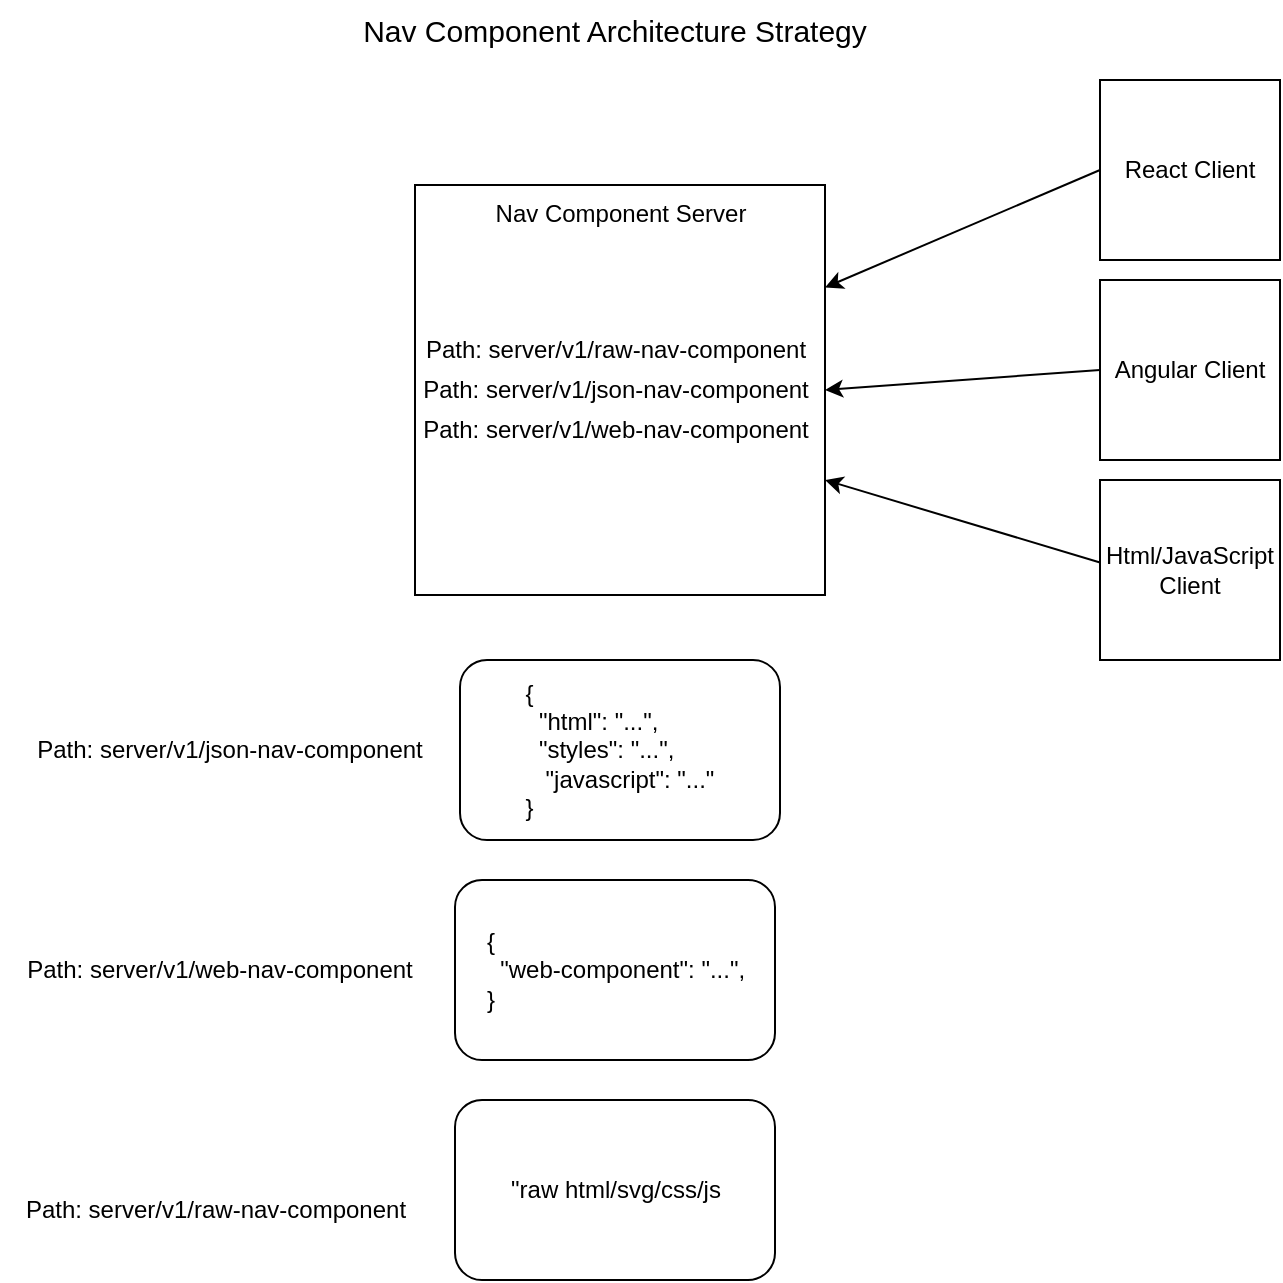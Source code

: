 <mxfile>
    <diagram id="RnvHc61XqItXA4Zbxa3o" name="Page-1">
        <mxGraphModel dx="859" dy="692" grid="0" gridSize="10" guides="1" tooltips="1" connect="1" arrows="1" fold="1" page="1" pageScale="1" pageWidth="850" pageHeight="1100" math="0" shadow="0">
            <root>
                <mxCell id="0"/>
                <mxCell id="1" parent="0"/>
                <mxCell id="2" value="Nav Component Server" style="whiteSpace=wrap;html=1;aspect=fixed;verticalAlign=top;imageHeight=24;" vertex="1" parent="1">
                    <mxGeometry x="297.5" y="112.5" width="205" height="205" as="geometry"/>
                </mxCell>
                <mxCell id="3" value="Path: server/v1/raw-nav-component" style="text;html=1;strokeColor=none;fillColor=none;align=center;verticalAlign=middle;whiteSpace=wrap;rounded=0;" vertex="1" parent="1">
                    <mxGeometry x="297.5" y="180" width="200" height="30" as="geometry"/>
                </mxCell>
                <mxCell id="4" value="Path: server/v1/web-nav-component" style="text;html=1;strokeColor=none;fillColor=none;align=center;verticalAlign=middle;whiteSpace=wrap;rounded=0;" vertex="1" parent="1">
                    <mxGeometry x="287.5" y="220" width="220" height="30" as="geometry"/>
                </mxCell>
                <mxCell id="5" value="Path: server/v1/json-nav-component" style="text;html=1;strokeColor=none;fillColor=none;align=center;verticalAlign=middle;whiteSpace=wrap;rounded=0;" vertex="1" parent="1">
                    <mxGeometry x="292.5" y="200" width="210" height="30" as="geometry"/>
                </mxCell>
                <mxCell id="6" value="React Client" style="whiteSpace=wrap;html=1;aspect=fixed;" vertex="1" parent="1">
                    <mxGeometry x="640" y="60" width="90" height="90" as="geometry"/>
                </mxCell>
                <mxCell id="7" value="Angular Client" style="whiteSpace=wrap;html=1;aspect=fixed;" vertex="1" parent="1">
                    <mxGeometry x="640" y="160" width="90" height="90" as="geometry"/>
                </mxCell>
                <mxCell id="8" value="Html/JavaScript Client" style="whiteSpace=wrap;html=1;aspect=fixed;" vertex="1" parent="1">
                    <mxGeometry x="640" y="260" width="90" height="90" as="geometry"/>
                </mxCell>
                <mxCell id="9" value="" style="endArrow=classic;html=1;exitX=0;exitY=0.5;exitDx=0;exitDy=0;entryX=1;entryY=0.25;entryDx=0;entryDy=0;" edge="1" parent="1" source="6" target="2">
                    <mxGeometry width="50" height="50" relative="1" as="geometry">
                        <mxPoint x="530" y="210" as="sourcePoint"/>
                        <mxPoint x="580" y="160" as="targetPoint"/>
                    </mxGeometry>
                </mxCell>
                <mxCell id="10" value="" style="endArrow=classic;html=1;exitX=0;exitY=0.5;exitDx=0;exitDy=0;entryX=1;entryY=0.5;entryDx=0;entryDy=0;" edge="1" parent="1" source="7" target="2">
                    <mxGeometry width="50" height="50" relative="1" as="geometry">
                        <mxPoint x="650" y="115" as="sourcePoint"/>
                        <mxPoint x="512.5" y="173.75" as="targetPoint"/>
                    </mxGeometry>
                </mxCell>
                <mxCell id="11" value="" style="endArrow=classic;html=1;exitX=0;exitY=0.5;exitDx=0;exitDy=0;entryX=1;entryY=0.25;entryDx=0;entryDy=0;" edge="1" parent="1">
                    <mxGeometry width="50" height="50" relative="1" as="geometry">
                        <mxPoint x="640" y="301.25" as="sourcePoint"/>
                        <mxPoint x="502.5" y="260" as="targetPoint"/>
                    </mxGeometry>
                </mxCell>
                <mxCell id="12" value="&lt;div style=&quot;text-align: justify&quot;&gt;&lt;span style=&quot;text-align: center&quot;&gt;{&lt;/span&gt;&lt;/div&gt;&lt;div style=&quot;text-align: justify&quot;&gt;&lt;span style=&quot;text-align: center&quot;&gt;&amp;nbsp; &quot;html&quot;: &quot;...&quot;,&lt;/span&gt;&lt;/div&gt;&lt;div style=&quot;text-align: justify&quot;&gt;&lt;span style=&quot;text-align: center&quot;&gt;&amp;nbsp; &quot;styles&quot;: &quot;...&quot;,&lt;/span&gt;&lt;/div&gt;&lt;div&gt;&amp;nbsp; &amp;nbsp;&quot;javascript&quot;: &quot;...&quot;&lt;/div&gt;&lt;div style=&quot;text-align: left&quot;&gt;}&lt;/div&gt;" style="rounded=1;whiteSpace=wrap;html=1;" vertex="1" parent="1">
                    <mxGeometry x="320" y="350" width="160" height="90" as="geometry"/>
                </mxCell>
                <mxCell id="13" value="&lt;div style=&quot;text-align: justify&quot;&gt;&lt;span style=&quot;text-align: center&quot;&gt;{&lt;/span&gt;&lt;/div&gt;&lt;div style=&quot;text-align: justify&quot;&gt;&lt;span style=&quot;text-align: center&quot;&gt;&amp;nbsp; &quot;web-component&quot;: &quot;...&quot;,&lt;/span&gt;&lt;/div&gt;&lt;div style=&quot;text-align: left&quot;&gt;}&lt;/div&gt;" style="rounded=1;whiteSpace=wrap;html=1;" vertex="1" parent="1">
                    <mxGeometry x="317.5" y="460" width="160" height="90" as="geometry"/>
                </mxCell>
                <mxCell id="14" value="&lt;div style=&quot;text-align: center&quot;&gt;&quot;raw html/svg/css/js&lt;/div&gt;" style="rounded=1;whiteSpace=wrap;html=1;" vertex="1" parent="1">
                    <mxGeometry x="317.5" y="570" width="160" height="90" as="geometry"/>
                </mxCell>
                <mxCell id="15" value="Path: server/v1/web-nav-component" style="text;html=1;strokeColor=none;fillColor=none;align=center;verticalAlign=middle;whiteSpace=wrap;rounded=0;" vertex="1" parent="1">
                    <mxGeometry x="90" y="490" width="220" height="30" as="geometry"/>
                </mxCell>
                <mxCell id="16" value="Path: server/v1/json-nav-component" style="text;html=1;strokeColor=none;fillColor=none;align=center;verticalAlign=middle;whiteSpace=wrap;rounded=0;" vertex="1" parent="1">
                    <mxGeometry x="100" y="380" width="210" height="30" as="geometry"/>
                </mxCell>
                <mxCell id="17" value="Path: server/v1/raw-nav-component" style="text;html=1;strokeColor=none;fillColor=none;align=center;verticalAlign=middle;whiteSpace=wrap;rounded=0;" vertex="1" parent="1">
                    <mxGeometry x="97.5" y="610" width="200" height="30" as="geometry"/>
                </mxCell>
                <mxCell id="18" value="Nav Component Architecture Strategy" style="text;html=1;strokeColor=none;fillColor=none;align=center;verticalAlign=middle;whiteSpace=wrap;rounded=0;fontSize=15;" vertex="1" parent="1">
                    <mxGeometry x="258" y="20" width="279" height="30" as="geometry"/>
                </mxCell>
            </root>
        </mxGraphModel>
    </diagram>
</mxfile>